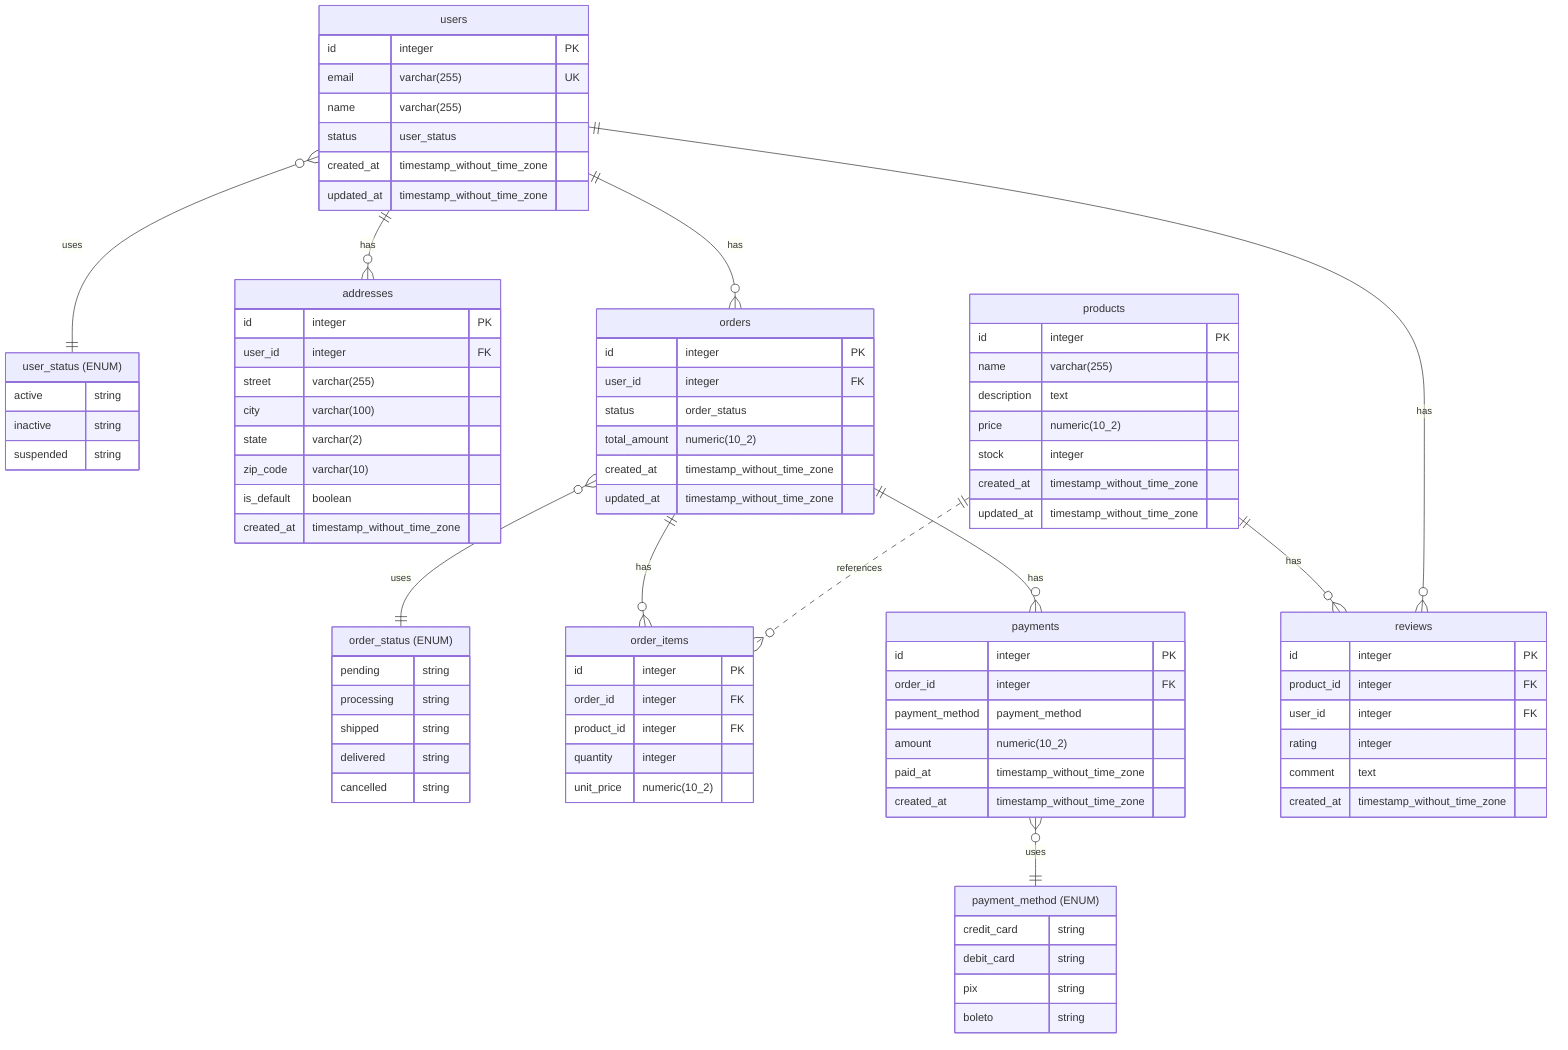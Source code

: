 erDiagram

    "order_status (ENUM)" {
        pending string
        processing string
        shipped string
        delivered string
        cancelled string
    }

    "payment_method (ENUM)" {
        credit_card string
        debit_card string
        pix string
        boleto string
    }

    "user_status (ENUM)" {
        active string
        inactive string
        suspended string
    }

    addresses {
        id integer PK
        user_id integer FK
        street varchar(255)
        city varchar(100)
        state varchar(2)
        zip_code varchar(10)
        is_default boolean
        created_at timestamp_without_time_zone
    }

    order_items {
        id integer PK
        order_id integer FK
        product_id integer FK
        quantity integer
        unit_price numeric(10_2)
    }

    orders {
        id integer PK
        user_id integer FK
        status order_status
        total_amount numeric(10_2)
        created_at timestamp_without_time_zone
        updated_at timestamp_without_time_zone
    }

    payments {
        id integer PK
        order_id integer FK
        payment_method payment_method
        amount numeric(10_2)
        paid_at timestamp_without_time_zone
        created_at timestamp_without_time_zone
    }

    products {
        id integer PK
        name varchar(255)
        description text
        price numeric(10_2)
        stock integer
        created_at timestamp_without_time_zone
        updated_at timestamp_without_time_zone
    }

    reviews {
        id integer PK
        product_id integer FK
        user_id integer FK
        rating integer
        comment text
        created_at timestamp_without_time_zone
    }

    users {
        id integer PK
        email varchar(255) UK
        name varchar(255)
        status user_status
        created_at timestamp_without_time_zone
        updated_at timestamp_without_time_zone
    }

    users ||--o{ addresses : "has"
    orders ||--o{ order_items : "has"
    products ||..o{ order_items : "references"
    users ||--o{ orders : "has"
    orders ||--o{ payments : "has"
    products ||--o{ reviews : "has"
    users ||--o{ reviews : "has"

    orders }o--|| "order_status (ENUM)" : "uses"
    payments }o--|| "payment_method (ENUM)" : "uses"
    users }o--|| "user_status (ENUM)" : "uses"
